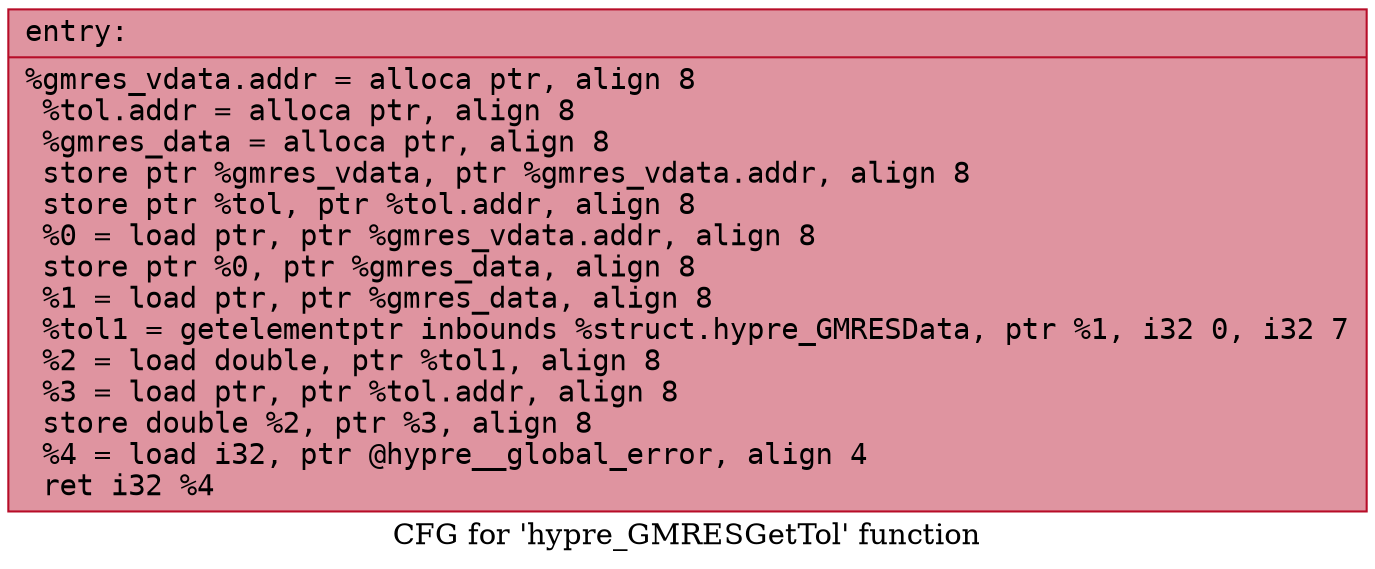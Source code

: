 digraph "CFG for 'hypre_GMRESGetTol' function" {
	label="CFG for 'hypre_GMRESGetTol' function";

	Node0x56458ac14ec0 [shape=record,color="#b70d28ff", style=filled, fillcolor="#b70d2870" fontname="Courier",label="{entry:\l|  %gmres_vdata.addr = alloca ptr, align 8\l  %tol.addr = alloca ptr, align 8\l  %gmres_data = alloca ptr, align 8\l  store ptr %gmres_vdata, ptr %gmres_vdata.addr, align 8\l  store ptr %tol, ptr %tol.addr, align 8\l  %0 = load ptr, ptr %gmres_vdata.addr, align 8\l  store ptr %0, ptr %gmres_data, align 8\l  %1 = load ptr, ptr %gmres_data, align 8\l  %tol1 = getelementptr inbounds %struct.hypre_GMRESData, ptr %1, i32 0, i32 7\l  %2 = load double, ptr %tol1, align 8\l  %3 = load ptr, ptr %tol.addr, align 8\l  store double %2, ptr %3, align 8\l  %4 = load i32, ptr @hypre__global_error, align 4\l  ret i32 %4\l}"];
}
